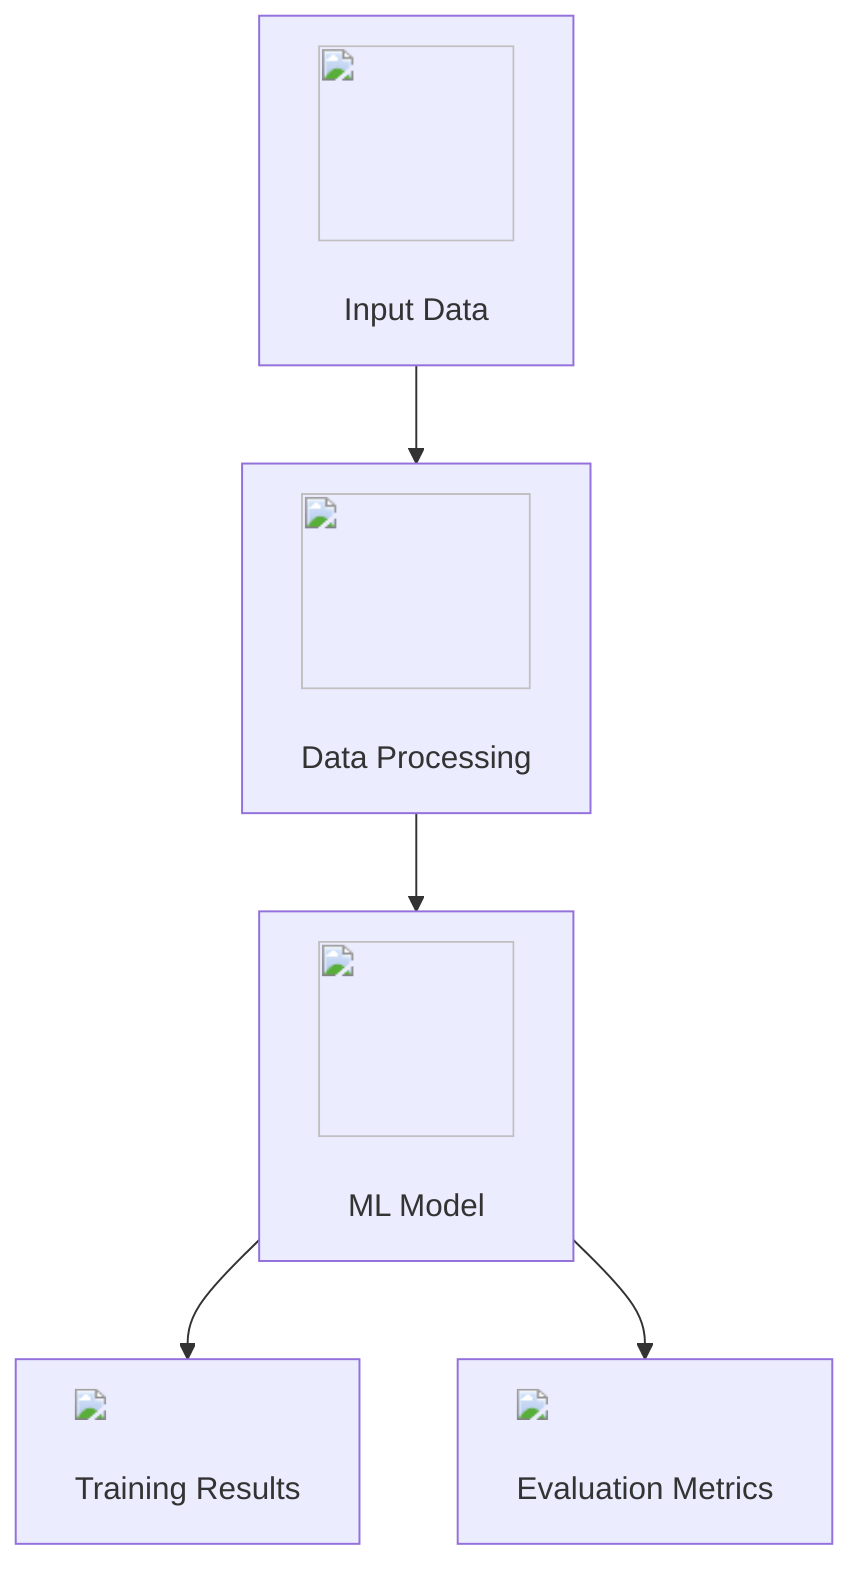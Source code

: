 graph TD;
    A["<img src='icons/database.svg' width=100 height=100/> <br/> Input Data"] --> B["<img src='icons/file.svg' width=100 height=100/> <br/> Data Processing"];
    B --> C["<img src='icons/brain.svg' width=100 height=100/> <br/> ML Model"];
    C --> D["<img src='dummy_plots/scatter_plot_template.svg'/> <br/> Training Results"];
    C --> E["<img src='dummy_plots/barplot_template.svg'/> <br/> Evaluation Metrics"];